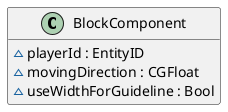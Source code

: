 @startuml
' STYLE START
hide empty members

skinparam shadowing false
<style>
document {
  BackgroundColor transparent
  Margin 0
}
</style>
' STYLE END

class BlockComponent { 
  ~playerId : EntityID
  ~movingDirection : CGFloat
  ~useWidthForGuideline : Bool
}
@enduml